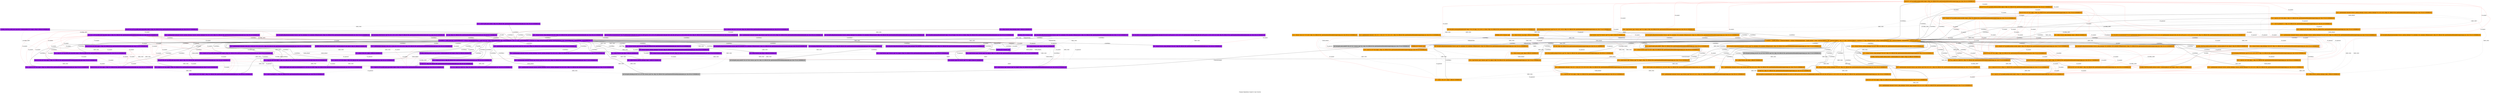 strict graph "Program Dependency Graph for 'main' function" {
label="Program Dependency Graph for 'main' function";
Node0x5616e7a3ecc0 [fillcolor=orange, label="{  call void @llvm.dbg.declare(metadata %struct._tag* %3, metadata !140, metadata !DIExpression()), !dbg !141, DBGLOC file ./partitioned/multithreaded/orange/orange_rpc.c line 133 col 14 ENDDBGLOC}", shape="record", side="orange/orange", style=filled];
Node0x5616e7a3ee70 [fillcolor=orange, label="{  call void @llvm.dbg.declare(metadata %struct._nextrpc_datatype* %5, metadata !144, metadata !DIExpression()), !dbg !167, DBGLOC file ./partitioned/multithreaded/orange/orange_rpc.c line 138 col 22 ENDDBGLOC}", shape="record", side="orange/orange", style=filled];
Node0x5616e7a3eed0 [fillcolor=orange, label="{  %28 = getelementptr inbounds %struct._nextrpc_datatype, %struct._nextrpc_datatype* %5, i32 0, i32 0, !dbg !137, DBGLOC file ./partitioned/multithreaded/orange/orange_rpc.c line 178 col 22 ENDDBGLOC}", shape="record", side="orange/orange", style=filled];
Node0x5616e7a1f960 [fillcolor=orange, label="{  store i32 1, i32* @_handle_nextrpc.inited, align 4, !dbg !120, DBGLOC file ./partitioned/multithreaded/orange/orange_rpc.c line 158 col 16 ENDDBGLOC}", shape="record", side="orange/orange", style=filled];
Node0x5616e7a34910 [fillcolor=orange, label="{  call void @llvm.memcpy.p0i8.p0i8.i64(i8* align 1 %14, i8* align 1 %15, i64 12, i1 false), !dbg !124, DBGLOC file ./partitioned/multithreaded/orange/orange_rpc.c line 160 col 19 ENDDBGLOC}", shape="record", side="orange/orange", style=filled];
Node0x5616e7a40aa0 [fillcolor=orange, label="{  %18 = getelementptr inbounds \{ i64, i32 \}, \{ i64, i32 \}* %7, i32 0, i32 1, !dbg !124, DBGLOC file ./partitioned/multithreaded/orange/orange_rpc.c line 160 col 19 ENDDBGLOC}", shape="record", side="orange/orange", style=filled];
Node0x5616e7a40a10 [fillcolor=orange, label="{  %14 = bitcast \{ i64, i32 \}* %7 to i8*, !dbg !124, DBGLOC file ./partitioned/multithreaded/orange/orange_rpc.c line 160 col 19 ENDDBGLOC}", shape="record", side="orange/orange", style=filled];
Node0x55b3f9905440 [fillcolor=purple, label="{  call void @llvm.dbg.declare(metadata %struct._nextrpc_datatype* %5, metadata !115, metadata !DIExpression()), !dbg !138, DBGLOC file ./partitioned/multithreaded/purple/purple_rpc.c line 138 col 22 ENDDBGLOC}", shape="record", side="purple/purple", style=filled];
Node0x55b3f9905890 [fillcolor=purple, label="{  call void @llvm.var.annotation(i8* %8, i8* getelementptr inbounds ([12 x i8], [12 x i8]* @.str.3, i32 0, i32 0), i8* getelementptr inbounds ([48 x i8], [48 x i8]* @.str.1.4, i32 0, i32 0), i32 138), !dbg !87, DBGLOC file ./partitioned/multithreaded/purple/purple_rpc.c line 138 col 5 ENDDBGLOC}", shape="record", side="purple/purple", style=filled];
Node0x55b3f99054d0 [fillcolor=purple, label="{  %26 = getelementptr inbounds %struct._nextrpc_datatype, %struct._nextrpc_datatype* %5, i32 0, i32 0, !dbg !111, DBGLOC file ./partitioned/multithreaded/purple/purple_rpc.c line 169 col 9 ENDDBGLOC}", shape="record", side="purple/purple", style=filled];
Node0x55b3f99055f0 [annotation="TAG_OKAY", dbginfo="Name: 6 on line 148 column 5 in file ./partitioned/multithreaded/purple/purple_rpc.c (local)", fillcolor=purple, label="{  %6 = alloca %struct._okay_datatype, align 1, DBGLOC  ENDDBGLOC}", shape="record", side="purple/purple", style=filled];
Node0x55b3f99052c0 [fillcolor=purple, label="{  call void @llvm.dbg.declare(metadata %struct._tag* %4, metadata !113, metadata !DIExpression()), !dbg !114, DBGLOC file ./partitioned/multithreaded/purple/purple_rpc.c line 134 col 14 ENDDBGLOC}", shape="record", side="purple/purple", style=filled];
Node0x5616e7a3ede0 [fillcolor=orange, label="{  call void @tag_write(%struct._tag* %4, i32 1, i32 1, i32 2), !dbg !131, DBGLOC file ./partitioned/multithreaded/orange/orange_rpc.c line 174 col 5 ENDDBGLOC}", shape="record", side="orange/orange", style=filled];
Node0x55b3f98f9a70 [fillcolor=purple, label="{  ret void, !dbg !127, DBGLOC file ./partitioned/multithreaded/purple/purple_rpc.c line 183 col 1 ENDDBGLOC}", shape="record", side="purple/purple", style=filled];
Node0x5616e7a37d00 [fillcolor=orange, label="{  %29 = load i32, i32* %28, align 1, !dbg !137, DBGLOC file ./partitioned/multithreaded/orange/orange_rpc.c line 178 col 22 ENDDBGLOC}", shape="record", side="orange/orange", style=filled];
Node0x5616e7a3ed80 [fillcolor=orange, label="{  %4 = alloca %struct._tag, align 1, DBGLOC  ENDDBGLOC}", shape="record", side="orange/orange", style=filled];
Node0x5616e7a3ec60 [fillcolor=orange, label="{  %38 = load %struct._tag*, %struct._tag** %2, align 8, !dbg !146, DBGLOC file ./partitioned/multithreaded/orange/orange_rpc.c line 180 col 5 ENDDBGLOC}", shape="record", side="orange/orange", style=filled];
Node0x5616e7a3d250 [color="blue", fillcolor=orange, label="{FORMAL_OUT: 0 %struct._tag*}", shape="record", side="orange/orange", style=filled];
Node0x5616e7a3ef90 [annotation="TAG_OKAY", dbginfo="Name: 6 on line 143 column 5 in file ./partitioned/multithreaded/orange/orange_rpc.c (local)", fillcolor=orange, label="{  %6 = alloca %struct._okay_datatype, align 1, DBGLOC  ENDDBGLOC}", shape="record", side="orange/orange", style=filled];
Node0x5616e7a357c0 [fillcolor=orange, label="{  store i8* %13, i8** @_handle_nextrpc.psocket, align 8, !dbg !123, DBGLOC file ./partitioned/multithreaded/orange/orange_rpc.c line 159 col 17 ENDDBGLOC}", shape="record", side="orange/orange", style=filled];
Node0x5616e7a51560 [fillcolor=orange, label="{  store i32 %33, i32* %35, align 1, !dbg !144, DBGLOC file ./partitioned/multithreaded/orange/orange_rpc.c line 179 col 16 ENDDBGLOC}", shape="record", side="orange/orange", style=filled];
Node0x55b3f99056b0 [fillcolor=purple, label="{  %38 = bitcast %struct._okay_datatype* %6 to i8*, !dbg !125, DBGLOC file ./partitioned/multithreaded/purple/purple_rpc.c line 180 col 32 ENDDBGLOC}", shape="record", side="purple/purple", style=filled];
Node0x55b3f99056e0 [fillcolor=purple, label="{  %14 = bitcast \{ i64, i32 \}* %7 to i8*, !dbg !105, DBGLOC file ./partitioned/multithreaded/purple/purple_rpc.c line 165 col 19 ENDDBGLOC}", shape="record", side="purple/purple", style=filled];
Node0x55b3f99257b0 [fillcolor=purple, label="{GLOBAL_VALUE:@_notify_next_tag.inited = internal global i32 0, align 4, !dbg !0, DBGLOC  ENDDBGLOC}", shape="record", side="purple/purple", style=filled];
Node0x5616e7a37c90 [fillcolor=orange, label="{  %26 = load i8*, i8** @_handle_nextrpc.psocket, align 8, !dbg !134, DBGLOC file ./partitioned/multithreaded/orange/orange_rpc.c line 176 col 19 ENDDBGLOC}", shape="record", side="orange/orange", style=filled];
Node0x55b3f98f8ea0 [fillcolor=purple, label="{  %13 = call i8* @xdc_pub_socket(), !dbg !103, DBGLOC file ./partitioned/multithreaded/purple/purple_rpc.c line 164 col 19 ENDDBGLOC}", shape="record", side="purple/purple", style=filled];
Node0x5616e7a34a90 [fillcolor=orange, label="{  %21 = call i32 @sleep(i32 1), !dbg !126, DBGLOC file ./partitioned/multithreaded/orange/orange_rpc.c line 161 col 9 ENDDBGLOC}", shape="record", side="orange/orange", style=filled];
Node0x55b3f99059e0 [fillcolor=purple, label="{  store i8* %13, i8** @_notify_next_tag.psocket, align 8, !dbg !104, DBGLOC file ./partitioned/multithreaded/purple/purple_rpc.c line 164 col 17 ENDDBGLOC}", shape="record", side="purple/purple", style=filled];
Node0x55b3f99052f0 [fillcolor=purple, label="{  call void @tag_write(%struct._tag* %4, i32 1, i32 1, i32 2), !dbg !97, DBGLOC file ./partitioned/multithreaded/purple/purple_rpc.c line 154 col 5 ENDDBGLOC}", shape="record", side="purple/purple", style=filled];
Node0x5616e7a35240 [fillcolor=orange, label="{  %33 = load i32, i32* %32, align 1, !dbg !141, DBGLOC file ./partitioned/multithreaded/orange/orange_rpc.c line 179 col 22 ENDDBGLOC}", shape="record", side="orange/orange", style=filled];
Node0x5616e7a3eba0 [fillcolor=orange, label="{  store %struct._tag* %0, %struct._tag** %2, align 8, DBGLOC  ENDDBGLOC}", shape="record", side="orange/orange", style=filled];
Node0x5616e7a3e370 [fillcolor=orange, label="{  call void @llvm.var.annotation(i8* %9, i8* getelementptr inbounds ([9 x i8], [9 x i8]* @.str.2.6, i32 0, i32 0), i8* getelementptr inbounds ([48 x i8], [48 x i8]* @.str.1.5, i32 0, i32 0), i32 143), !dbg !115, DBGLOC file ./partitioned/multithreaded/orange/orange_rpc.c line 143 col 5 ENDDBGLOC}", shape="record", side="orange/orange", style=filled];
Node0x55b3f99058f0 [fillcolor=purple, label="{  call void @llvm.var.annotation(i8* %9, i8* getelementptr inbounds ([9 x i8], [9 x i8]* @.str.2.5, i32 0, i32 0), i8* getelementptr inbounds ([48 x i8], [48 x i8]* @.str.1.4, i32 0, i32 0), i32 148), !dbg !96, DBGLOC file ./partitioned/multithreaded/purple/purple_rpc.c line 148 col 5 ENDDBGLOC}", shape="record", side="purple/purple", style=filled];
Node0x55b3f99057a0 [fillcolor=purple, label="{  store i32 1, i32* @_notify_next_tag.inited, align 4, !dbg !101, DBGLOC file ./partitioned/multithreaded/purple/purple_rpc.c line 163 col 16 ENDDBGLOC}", shape="record", side="purple/purple", style=filled];
Node0x5616e7a3ef30 [fillcolor=orange, label="{  %32 = getelementptr inbounds %struct._nextrpc_datatype, %struct._nextrpc_datatype* %5, i32 0, i32 1, !dbg !141, DBGLOC file ./partitioned/multithreaded/orange/orange_rpc.c line 179 col 22 ENDDBGLOC}", shape="record", side="orange/orange", style=filled];
Node0x5616e7a523c0 [fillcolor=orange, label="{\<\<ENTRY\>\> _handle_nextrpc \<\<0x5616e79db480\> = distinct !DISubprogram(name: \"_handle_nextrpc\", scope: \<0x5616e79dd020\>, file: \<0x5616e79dd020\>, line: 117, type: \<0x5616e79dda20\>, scopeLine: 117, flags: DIFlagPrototyped, spFlags: DISPFlagDefinition, unit: \<0x5616e79db048\>, retainedNodes: \<0x5616e79d3920\>)\>}", shape="record", side="orange/orange", style=filled];
Node0x55b3f98fa2b0 [color="blue", fillcolor=purple, label="{FORMAL_OUT: 0 %struct._tag*}", shape="record", side="purple/purple", style=filled];
Node0x5616e7a37be0 [fillcolor=orange, label="{  %19 = load i32, i32* %18, align 1, !dbg !124, DBGLOC file ./partitioned/multithreaded/orange/orange_rpc.c line 160 col 19 ENDDBGLOC}", shape="record", side="orange/orange", style=filled];
Node0x55b3f98f8ff0 [fillcolor=purple, label="{  call void @llvm.memcpy.p0i8.p0i8.i64(i8* align 1 %14, i8* align 1 %15, i64 12, i1 false), !dbg !105, DBGLOC file ./partitioned/multithreaded/purple/purple_rpc.c line 165 col 19 ENDDBGLOC}", shape="record", side="purple/purple", style=filled];
Node0x55b3f9905080 [fillcolor=purple, label="{  call void @llvm.dbg.declare(metadata %struct._tag** %2, metadata !109, metadata !DIExpression()), !dbg !110, DBGLOC file ./partitioned/multithreaded/purple/purple_rpc.c line 117 col 33 ENDDBGLOC}", shape="record", side="purple/purple", style=filled];
Node0x55b3f98f90b0 [fillcolor=purple, label="{  %24 = getelementptr inbounds %struct._tag, %struct._tag* %23, i32 0, i32 0, !dbg !110, DBGLOC file ./partitioned/multithreaded/purple/purple_rpc.c line 169 col 22 ENDDBGLOC}", shape="record", side="purple/purple", style=filled];
Node0x55b3f98f9660 [fillcolor=purple, label="{\<\<ENTRY\>\> _notify_next_tag \<\<0x55b3f988e430\> = distinct !DISubprogram(name: \"_notify_next_tag\", scope: \<0x55b3f988ec60\>, file: \<0x55b3f988ec60\>, line: 117, type: \<0x55b3f98903b0\>, scopeLine: 117, flags: DIFlagPrototyped, spFlags: DISPFlagDefinition, unit: \<0x55b3f988e548\>, retainedNodes: \<0x55b3f988e340\>)\>}", shape="record", side="purple/purple", style=filled];
Node0x55b3f9917130 [fillcolor=purple, label="{GLOBAL_VALUE:@_notify_next_tag.psocket = internal global i8* null, align 8, !dbg !31, DBGLOC  ENDDBGLOC}", shape="record", side="purple/purple", style=filled];
Node0x5616e7a37bb0 [fillcolor=orange, label="{  %23 = load i8*, i8** @_handle_nextrpc.ssocket, align 8, !dbg !128, DBGLOC file ./partitioned/multithreaded/orange/orange_rpc.c line 173 col 23 ENDDBGLOC}", shape="record", side="orange/orange", style=filled];
Node0x5616e7a3eea0 [fillcolor=orange, label="{  %8 = bitcast %struct._nextrpc_datatype* %5 to i8*, !dbg !107, DBGLOC file ./partitioned/multithreaded/orange/orange_rpc.c line 138 col 5 ENDDBGLOC}", shape="record", side="orange/orange", style=filled];
Node0x55b3f99256f0 [fillcolor=purple, label="{GLOBAL_VALUE:@_notify_next_tag.ssocket = internal global i8* null, align 8, !dbg !34, DBGLOC  ENDDBGLOC}", shape="record", side="purple/purple", style=filled];
Node0x5616e7a35210 [fillcolor=orange, label="{  br i1 %11, label %22, label %12, !dbg !119, DBGLOC file ./partitioned/multithreaded/orange/orange_rpc.c line 157 col 9 ENDDBGLOC}", shape="record", side="orange/orange", style=filled];
Node0x5616e7a3ecf0 [fillcolor=orange, label="{  call void @tag_write(%struct._tag* %3, i32 2, i32 2, i32 1), !dbg !116, DBGLOC file ./partitioned/multithreaded/orange/orange_rpc.c line 149 col 5 ENDDBGLOC}", shape="record", side="orange/orange", style=filled];
Node0x55b3f9905620 [fillcolor=purple, label="{  call void @llvm.dbg.declare(metadata %struct._okay_datatype* %6, metadata !141, metadata !DIExpression()), !dbg !147, DBGLOC file ./partitioned/multithreaded/purple/purple_rpc.c line 148 col 19 ENDDBGLOC}", shape="record", side="purple/purple", style=filled];
Node0x55b3f98f9220 [fillcolor=purple, label="{  %28 = getelementptr inbounds %struct._tag, %struct._tag* %27, i32 0, i32 1, !dbg !114, DBGLOC file ./partitioned/multithreaded/purple/purple_rpc.c line 170 col 22 ENDDBGLOC}", shape="record", side="purple/purple", style=filled];
Node0x5616e7a345f0 [fillcolor=orange, label="{  %37 = load i32, i32* %36, align 1, !dbg !145, DBGLOC file ./partitioned/multithreaded/orange/orange_rpc.c line 180 col 22 ENDDBGLOC}", shape="record", side="orange/orange", style=filled];
Node0x5616e7a65dc0 [fillcolor=orange, label="{GLOBAL_VALUE:@_handle_nextrpc.inited = internal global i32 0, align 4, !dbg !23, DBGLOC  ENDDBGLOC}", shape="record", side="orange/orange", style=filled];
Node0x5616e7a3ebd0 [fillcolor=orange, label="{  call void @llvm.dbg.declare(metadata %struct._tag** %2, metadata !138, metadata !DIExpression()), !dbg !139, DBGLOC file ./partitioned/multithreaded/orange/orange_rpc.c line 117 col 32 ENDDBGLOC}", shape="record", side="orange/orange", style=filled];
Node0x55b3f98f8e40 [fillcolor=purple, label="{  %35 = load i8*, i8** @_notify_next_tag.psocket, align 8, !dbg !121, DBGLOC file ./partitioned/multithreaded/purple/purple_rpc.c line 179 col 19 ENDDBGLOC}", shape="record", side="purple/purple", style=filled];
Node0x55b3f9905b30 [fillcolor=purple, label="{  store i32 %33, i32* %34, align 1, !dbg !120, DBGLOC file ./partitioned/multithreaded/purple/purple_rpc.c line 171 col 13 ENDDBGLOC}", shape="record", side="purple/purple", style=filled];
Node0x55b3f98e3d90 [fillcolor=purple, label="{  %2 = alloca %struct._tag*, align 8, DBGLOC  ENDDBGLOC}", shape="record", side="purple/purple", style=filled];
Node0x5616e7a51530 [fillcolor=orange, label="{  store i32 %29, i32* %31, align 1, !dbg !140, DBGLOC file ./partitioned/multithreaded/orange/orange_rpc.c line 178 col 16 ENDDBGLOC}", shape="record", side="orange/orange", style=filled];
Node0x5616e7a357f0 [fillcolor=orange, label="{  store i8* %20, i8** @_handle_nextrpc.ssocket, align 8, !dbg !125, DBGLOC file ./partitioned/multithreaded/orange/orange_rpc.c line 160 col 17 ENDDBGLOC}", shape="record", side="orange/orange", style=filled];
Node0x5616e7a3d090 [color="blue", fillcolor=orange, label="{FORMAL_IN: 0 %struct._tag*}", shape="record", side="orange/orange", style=filled];
Node0x5616e7a3ef00 [fillcolor=orange, label="{  %24 = bitcast %struct._nextrpc_datatype* %5 to i8*, !dbg !129, DBGLOC file ./partitioned/multithreaded/orange/orange_rpc.c line 173 col 32 ENDDBGLOC}", shape="record", side="orange/orange", style=filled];
Node0x55b3f9905470 [fillcolor=purple, label="{  %8 = bitcast %struct._nextrpc_datatype* %5 to i8*, !dbg !87, DBGLOC file ./partitioned/multithreaded/purple/purple_rpc.c line 138 col 5 ENDDBGLOC}", shape="record", side="purple/purple", style=filled];
Node0x55b3f99051a0 [fillcolor=purple, label="{  %31 = load %struct._tag*, %struct._tag** %2, align 8, !dbg !117, DBGLOC file ./partitioned/multithreaded/purple/purple_rpc.c line 171 col 15 ENDDBGLOC}", shape="record", side="purple/purple", style=filled];
Node0x5616e7a515d0 [fillcolor=orange, label="{  store i32 %37, i32* %39, align 1, !dbg !148, DBGLOC file ./partitioned/multithreaded/orange/orange_rpc.c line 180 col 16 ENDDBGLOC}", shape="record", side="orange/orange", style=filled];
Node0x5616e7a214d0 [fillcolor=orange, label="{  %11 = icmp ne i32 %10, 0, !dbg !117, DBGLOC file ./partitioned/multithreaded/orange/orange_rpc.c line 157 col 10 ENDDBGLOC}", shape="record", side="orange/orange", style=filled];
Node0x5616e7a348e0 [fillcolor=orange, label="{  %20 = call i8* @xdc_sub_socket(i64 %17, i32 %19), !dbg !124, DBGLOC file ./partitioned/multithreaded/orange/orange_rpc.c line 160 col 19 ENDDBGLOC}", shape="record", side="orange/orange", style=filled];
Node0x5616e7a3eb70 [fillcolor=orange, label="{  %2 = alloca %struct._tag*, align 8, DBGLOC  ENDDBGLOC}", shape="record", side="orange/orange", style=filled];
Node0x5616e7a3ec00 [fillcolor=orange, label="{  %34 = load %struct._tag*, %struct._tag** %2, align 8, !dbg !142, DBGLOC file ./partitioned/multithreaded/orange/orange_rpc.c line 179 col 5 ENDDBGLOC}", shape="record", side="orange/orange", style=filled];
Node0x55b3f98f9280 [fillcolor=purple, label="{  %32 = getelementptr inbounds %struct._tag, %struct._tag* %31, i32 0, i32 2, !dbg !118, DBGLOC file ./partitioned/multithreaded/purple/purple_rpc.c line 171 col 22 ENDDBGLOC}", shape="record", side="purple/purple", style=filled];
Node0x55b3f99050b0 [fillcolor=purple, label="{  %27 = load %struct._tag*, %struct._tag** %2, align 8, !dbg !113, DBGLOC file ./partitioned/multithreaded/purple/purple_rpc.c line 170 col 15 ENDDBGLOC}", shape="record", side="purple/purple", style=filled];
Node0x55b3f9905740 [fillcolor=purple, label="{  %10 = load i32, i32* @_notify_next_tag.inited, align 4, !dbg !98, DBGLOC file ./partitioned/multithreaded/purple/purple_rpc.c line 162 col 10 ENDDBGLOC}", shape="record", side="purple/purple", style=filled];
Node0x55b3f9905350 [fillcolor=purple, label="{  %15 = bitcast %struct._tag* %4 to i8*, !dbg !105, DBGLOC file ./partitioned/multithreaded/purple/purple_rpc.c line 165 col 19 ENDDBGLOC}", shape="record", side="purple/purple", style=filled];
Node0x55b3f9905500 [fillcolor=purple, label="{  %34 = getelementptr inbounds %struct._nextrpc_datatype, %struct._nextrpc_datatype* %5, i32 0, i32 2, !dbg !119, DBGLOC file ./partitioned/multithreaded/purple/purple_rpc.c line 171 col 9 ENDDBGLOC}", shape="record", side="purple/purple", style=filled];
Node0x55b3f9905a10 [fillcolor=purple, label="{  store i8* %20, i8** @_notify_next_tag.ssocket, align 8, !dbg !106, DBGLOC file ./partitioned/multithreaded/purple/purple_rpc.c line 165 col 17 ENDDBGLOC}", shape="record", side="purple/purple", style=filled];
Node0x5616e7a3ed50 [fillcolor=orange, label="{  %15 = bitcast %struct._tag* %3 to i8*, !dbg !124, DBGLOC file ./partitioned/multithreaded/orange/orange_rpc.c line 160 col 19 ENDDBGLOC}", shape="record", side="orange/orange", style=filled];
Node0x55b3f99055c0 [fillcolor=purple, label="{  %36 = bitcast %struct._nextrpc_datatype* %5 to i8*, !dbg !122, DBGLOC file ./partitioned/multithreaded/purple/purple_rpc.c line 179 col 28 ENDDBGLOC}", shape="record", side="purple/purple", style=filled];
Node0x55b3f9905650 [fillcolor=purple, label="{  %9 = bitcast %struct._okay_datatype* %6 to i8*, !dbg !96, DBGLOC file ./partitioned/multithreaded/purple/purple_rpc.c line 148 col 5 ENDDBGLOC}", shape="record", side="purple/purple", style=filled];
Node0x55b3f98fa1f0 [color="blue", fillcolor=purple, label="{FORMAL_IN: 0 %struct._tag*}", shape="record", side="purple/purple", style=filled];
Node0x5616e7a1faa0 [fillcolor=orange, label="{  call void @llvm.var.annotation(i8* %8, i8* getelementptr inbounds ([12 x i8], [12 x i8]* @.str.4, i32 0, i32 0), i8* getelementptr inbounds ([48 x i8], [48 x i8]* @.str.1.5, i32 0, i32 0), i32 138), !dbg !107, DBGLOC file ./partitioned/multithreaded/orange/orange_rpc.c line 138 col 5 ENDDBGLOC}", shape="record", side="orange/orange", style=filled];
Node0x55b3f9905230 [fillcolor=purple, label="{  call void @tag_write(%struct._tag* %3, i32 2, i32 2, i32 1), !dbg !88, DBGLOC file ./partitioned/multithreaded/purple/purple_rpc.c line 144 col 5 ENDDBGLOC}", shape="record", side="purple/purple", style=filled];
Node0x55b3f9905200 [fillcolor=purple, label="{  call void @llvm.dbg.declare(metadata %struct._tag* %3, metadata !111, metadata !DIExpression()), !dbg !112, DBGLOC file ./partitioned/multithreaded/purple/purple_rpc.c line 133 col 14 ENDDBGLOC}", shape="record", side="purple/purple", style=filled];
Node0x5616e7a3efc0 [fillcolor=orange, label="{  call void @llvm.dbg.declare(metadata %struct._okay_datatype* %6, metadata !169, metadata !DIExpression()), !dbg !175, DBGLOC file ./partitioned/multithreaded/orange/orange_rpc.c line 143 col 19 ENDDBGLOC}", shape="record", side="orange/orange", style=filled];
Node0x55b3f9905260 [fillcolor=purple, label="{  %4 = alloca %struct._tag, align 1, DBGLOC  ENDDBGLOC}", shape="record", side="purple/purple", style=filled];
Node0x5616e7a3ed20 [dbginfo="Name: xdc_blocking_recv on line 173 column 5 in file ./partitioned/multithreaded/orange/orange_rpc.c (local)", fillcolor="gray", label="{  call void @xdc_blocking_recv(i8* %23, i8* %24, %struct._tag* %3), !dbg !130, DBGLOC file ./partitioned/multithreaded/orange/orange_rpc.c line 173 col 5 ENDDBGLOC}", shape="record", side="orange/orange", style="filled"];
Node0x55b3f9905b00 [fillcolor=purple, label="{  store i32 %29, i32* %30, align 1, !dbg !116, DBGLOC file ./partitioned/multithreaded/purple/purple_rpc.c line 170 col 13 ENDDBGLOC}", shape="record", side="purple/purple", style=filled];
Node0x5616e7a7df80 [fillcolor=orange, label="{GLOBAL_VALUE:@_handle_nextrpc.ssocket = internal global i8* null, align 8, !dbg !51, DBGLOC  ENDDBGLOC}", shape="record", side="orange/orange", style=filled];
Node0x55b3f9905710 [fillcolor=purple, label="{  %16 = getelementptr inbounds \{ i64, i32 \}, \{ i64, i32 \}* %7, i32 0, i32 0, !dbg !105, DBGLOC file ./partitioned/multithreaded/purple/purple_rpc.c line 165 col 19 ENDDBGLOC}", shape="record", side="purple/purple", style=filled];
Node0x55b3f9905410 [annotation="TAG_NEXTRPC", dbginfo="Name: 5 on line 138 column 5 in file ./partitioned/multithreaded/purple/purple_rpc.c (local)", fillcolor=purple, label="{  %5 = alloca %struct._nextrpc_datatype, align 1, DBGLOC  ENDDBGLOC}", shape="record", side="purple/purple", style=filled];
Node0x55b3f9905050 [fillcolor=purple, label="{  store %struct._tag* %0, %struct._tag** %2, align 8, DBGLOC  ENDDBGLOC}", shape="record", side="purple/purple", style=filled];
Node0x5616e7a3ec30 [fillcolor=orange, label="{  %30 = load %struct._tag*, %struct._tag** %2, align 8, !dbg !138, DBGLOC file ./partitioned/multithreaded/orange/orange_rpc.c line 178 col 5 ENDDBGLOC}", shape="record", side="orange/orange", style=filled];
Node0x5616e7a3edb0 [fillcolor=orange, label="{  call void @llvm.dbg.declare(metadata %struct._tag* %4, metadata !142, metadata !DIExpression()), !dbg !143, DBGLOC file ./partitioned/multithreaded/orange/orange_rpc.c line 134 col 14 ENDDBGLOC}", shape="record", side="orange/orange", style=filled];
Node0x5616e7a40a70 [fillcolor=orange, label="{  %10 = load i32, i32* @_handle_nextrpc.inited, align 4, !dbg !117, DBGLOC file ./partitioned/multithreaded/orange/orange_rpc.c line 157 col 10 ENDDBGLOC}", shape="record", side="orange/orange", style=filled];
Node0x55b3f9905770 [fillcolor=purple, label="{  %18 = getelementptr inbounds \{ i64, i32 \}, \{ i64, i32 \}* %7, i32 0, i32 1, !dbg !105, DBGLOC file ./partitioned/multithreaded/purple/purple_rpc.c line 165 col 19 ENDDBGLOC}", shape="record", side="purple/purple", style=filled];
Node0x55b3f9905df0 [fillcolor=purple, label="{  %29 = load i32, i32* %28, align 1, !dbg !114, DBGLOC file ./partitioned/multithreaded/purple/purple_rpc.c line 170 col 22 ENDDBGLOC}", shape="record", side="purple/purple", style=filled];
Node0x55b3f98f9690 [fillcolor=purple, label="{  br label %22, !dbg !108, DBGLOC file ./partitioned/multithreaded/purple/purple_rpc.c line 167 col 5 ENDDBGLOC}", shape="record", side="purple/purple", style=filled];
Node0x55b3f9905860 [fillcolor=purple, label="{  %11 = icmp ne i32 %10, 0, !dbg !98, DBGLOC file ./partitioned/multithreaded/purple/purple_rpc.c line 162 col 10 ENDDBGLOC}", shape="record", side="purple/purple", style=filled];
Node0x5616e7a3ef60 [fillcolor=orange, label="{  %36 = getelementptr inbounds %struct._nextrpc_datatype, %struct._nextrpc_datatype* %5, i32 0, i32 2, !dbg !145, DBGLOC file ./partitioned/multithreaded/orange/orange_rpc.c line 180 col 22 ENDDBGLOC}", shape="record", side="orange/orange", style=filled];
Node0x5616e7a40a40 [fillcolor=orange, label="{  %16 = getelementptr inbounds \{ i64, i32 \}, \{ i64, i32 \}* %7, i32 0, i32 0, !dbg !124, DBGLOC file ./partitioned/multithreaded/orange/orange_rpc.c line 160 col 19 ENDDBGLOC}", shape="record", side="orange/orange", style=filled];
Node0x55b3f98f8e70 [fillcolor=purple, label="{  %37 = load i8*, i8** @_notify_next_tag.ssocket, align 8, !dbg !124, DBGLOC file ./partitioned/multithreaded/purple/purple_rpc.c line 180 col 23 ENDDBGLOC}", shape="record", side="purple/purple", style=filled];
Node0x5616e7a37b40 [fillcolor=orange, label="{  %17 = load i64, i64* %16, align 1, !dbg !124, DBGLOC file ./partitioned/multithreaded/orange/orange_rpc.c line 160 col 19 ENDDBGLOC}", shape="record", side="orange/orange", style=filled];
Node0x55b3f9905ad0 [fillcolor=purple, label="{  store i32 %25, i32* %26, align 1, !dbg !112, DBGLOC file ./partitioned/multithreaded/purple/purple_rpc.c line 169 col 13 ENDDBGLOC}", shape="record", side="purple/purple", style=filled];
Node0x5616e7a3fa10 [fillcolor=orange, label="{  %35 = getelementptr inbounds %struct._tag, %struct._tag* %34, i32 0, i32 1, !dbg !143, DBGLOC file ./partitioned/multithreaded/orange/orange_rpc.c line 179 col 12 ENDDBGLOC}", shape="record", side="orange/orange", style=filled];
Node0x5616e7a34870 [fillcolor=orange, label="{  %13 = call i8* @xdc_pub_socket(), !dbg !122, DBGLOC file ./partitioned/multithreaded/orange/orange_rpc.c line 159 col 19 ENDDBGLOC}", shape="record", side="orange/orange", style=filled];
Node0x5616e7a3ee40 [dbginfo="Name: xdc_asyn_send on line 176 column 5 in file ./partitioned/multithreaded/orange/orange_rpc.c (local)", fillcolor="gray", label="{  call void @xdc_asyn_send(i8* %26, i8* %27, %struct._tag* %4), !dbg !136, DBGLOC file ./partitioned/multithreaded/orange/orange_rpc.c line 176 col 5 ENDDBGLOC}", shape="record", side="orange/orange", style="filled"];
Node0x5616e7a51500 [fillcolor=orange, label="{  store i32 0, i32* %25, align 1, !dbg !133, DBGLOC file ./partitioned/multithreaded/orange/orange_rpc.c line 175 col 12 ENDDBGLOC}", shape="record", side="orange/orange", style=filled];
Node0x55b3f9905320 [dbginfo="Name: xdc_blocking_recv on line 180 column 5 in file ./partitioned/multithreaded/purple/purple_rpc.c (local)", fillcolor="gray", label="{  call void @xdc_blocking_recv(i8* %37, i8* %38, %struct._tag* %4), !dbg !126, DBGLOC file ./partitioned/multithreaded/purple/purple_rpc.c line 180 col 5 ENDDBGLOC}", shape="record", side="purple/purple", style="filled"];
Node0x55b3f99051d0 [fillcolor=purple, label="{  %3 = alloca %struct._tag, align 1, DBGLOC  ENDDBGLOC}", shape="record", side="purple/purple", style=filled];
Node0x5616e7a409e0 [fillcolor=orange, label="{  %7 = alloca \{ i64, i32 \}, align 1, DBGLOC  ENDDBGLOC}", shape="record", side="orange/orange", style=filled];
Node0x55b3f9905680 [fillcolor=purple, label="{  %7 = alloca \{ i64, i32 \}, align 1, DBGLOC  ENDDBGLOC}", shape="record", side="purple/purple", style=filled];
Node0x55b3f9905dc0 [fillcolor=purple, label="{  %19 = load i32, i32* %18, align 1, !dbg !105, DBGLOC file ./partitioned/multithreaded/purple/purple_rpc.c line 165 col 19 ENDDBGLOC}", shape="record", side="purple/purple", style=filled];
Node0x5616e7a527c0 [fillcolor=orange, label="{  ret void, !dbg !149, DBGLOC file ./partitioned/multithreaded/orange/orange_rpc.c line 181 col 1 ENDDBGLOC}", shape="record", side="orange/orange", style=filled];
Node0x5616e7a3f020 [fillcolor=orange, label="{  %27 = bitcast %struct._okay_datatype* %6 to i8*, !dbg !135, DBGLOC file ./partitioned/multithreaded/orange/orange_rpc.c line 176 col 28 ENDDBGLOC}", shape="record", side="orange/orange", style=filled];
Node0x5616e7a77370 [fillcolor=orange, label="{  call void @_handle_nextrpc(%struct._tag* %5), !dbg !82, DBGLOC file ./partitioned/multithreaded/orange/orange_rpc.c line 288 col 1 ENDDBGLOC}", shape="record", side="orange/orange", style=filled];
Node0x5616e7a3ec90 [fillcolor=orange, label="{  %3 = alloca %struct._tag, align 1, DBGLOC  ENDDBGLOC}", shape="record", side="orange/orange", style=filled];
Node0x55b3f9905b60 [fillcolor=purple, label="{  br i1 %11, label %22, label %12, !dbg !100, DBGLOC file ./partitioned/multithreaded/purple/purple_rpc.c line 162 col 9 ENDDBGLOC}", shape="record", side="purple/purple", style=filled];
Node0x55b3f9905e20 [fillcolor=purple, label="{  %33 = load i32, i32* %32, align 1, !dbg !118, DBGLOC file ./partitioned/multithreaded/purple/purple_rpc.c line 171 col 22 ENDDBGLOC}", shape="record", side="purple/purple", style=filled];
Node0x55b3f9905d60 [fillcolor=purple, label="{  %17 = load i64, i64* %16, align 1, !dbg !105, DBGLOC file ./partitioned/multithreaded/purple/purple_rpc.c line 165 col 19 ENDDBGLOC}", shape="record", side="purple/purple", style=filled];
Node0x55b3f99054a0 [fillcolor=purple, label="{  %30 = getelementptr inbounds %struct._nextrpc_datatype, %struct._nextrpc_datatype* %5, i32 0, i32 1, !dbg !115, DBGLOC file ./partitioned/multithreaded/purple/purple_rpc.c line 170 col 9 ENDDBGLOC}", shape="record", side="purple/purple", style=filled];
Node0x5616e7a3fc60 [fillcolor=orange, label="{  %39 = getelementptr inbounds %struct._tag, %struct._tag* %38, i32 0, i32 2, !dbg !147, DBGLOC file ./partitioned/multithreaded/orange/orange_rpc.c line 180 col 12 ENDDBGLOC}", shape="record", side="orange/orange", style=filled];
Node0x5616e7a3f6b0 [fillcolor=orange, label="{  %31 = getelementptr inbounds %struct._tag, %struct._tag* %30, i32 0, i32 0, !dbg !139, DBGLOC file ./partitioned/multithreaded/orange/orange_rpc.c line 178 col 12 ENDDBGLOC}", shape="record", side="orange/orange", style=filled];
Node0x55b3f98f9370 [fillcolor=purple, label="{  %21 = call i32 @sleep(i32 1), !dbg !107, DBGLOC file ./partitioned/multithreaded/purple/purple_rpc.c line 166 col 9 ENDDBGLOC}", shape="record", side="purple/purple", style=filled];
Node0x5616e7a52430 [fillcolor=orange, label="{  br label %22, !dbg !127, DBGLOC file ./partitioned/multithreaded/orange/orange_rpc.c line 162 col 5 ENDDBGLOC}", shape="record", side="orange/orange", style=filled];
Node0x5616e7a7dee0 [fillcolor=orange, label="{GLOBAL_VALUE:@_handle_nextrpc.psocket = internal global i8* null, align 8, !dbg !48, DBGLOC  ENDDBGLOC}", shape="record", side="orange/orange", style=filled];
Node0x55b3f99050e0 [fillcolor=purple, label="{  %23 = load %struct._tag*, %struct._tag** %2, align 8, !dbg !109, DBGLOC file ./partitioned/multithreaded/purple/purple_rpc.c line 169 col 15 ENDDBGLOC}", shape="record", side="purple/purple", style=filled];
Node0x55b3f9905290 [dbginfo="Name: xdc_asyn_send on line 179 column 5 in file ./partitioned/multithreaded/purple/purple_rpc.c (local)", fillcolor="gray", label="{  call void @xdc_asyn_send(i8* %35, i8* %36, %struct._tag* %3), !dbg !123, DBGLOC file ./partitioned/multithreaded/purple/purple_rpc.c line 179 col 5 ENDDBGLOC}", shape="record", side="purple/purple", style="filled"];
Node0x5616e7a3eff0 [fillcolor=orange, label="{  %9 = bitcast %struct._okay_datatype* %6 to i8*, !dbg !115, DBGLOC file ./partitioned/multithreaded/orange/orange_rpc.c line 143 col 5 ENDDBGLOC}", shape="record", side="orange/orange", style=filled];
Node0x5616e7a3ee10 [annotation="TAG_NEXTRPC", dbginfo="Name: 5 on line 138 column 5 in file ./partitioned/multithreaded/orange/orange_rpc.c (local)", fillcolor=orange, label="{  %5 = alloca %struct._nextrpc_datatype, align 1, DBGLOC  ENDDBGLOC}", shape="record", side="orange/orange", style=filled];
Node0x5616e7a3f050 [fillcolor=orange, label="{  %25 = getelementptr inbounds %struct._okay_datatype, %struct._okay_datatype* %6, i32 0, i32 0, !dbg !132, DBGLOC file ./partitioned/multithreaded/orange/orange_rpc.c line 175 col 10 ENDDBGLOC}", shape="record", side="orange/orange", style=filled];
Node0x55b3f98f8fc0 [fillcolor=purple, label="{  %20 = call i8* @xdc_sub_socket_non_blocking(i64 %17, i32 %19, i32 1000), !dbg !105, DBGLOC file ./partitioned/multithreaded/purple/purple_rpc.c line 165 col 19 ENDDBGLOC}", shape="record", side="purple/purple", style=filled];
Node0x55b3f9905d90 [fillcolor=purple, label="{  %25 = load i32, i32* %24, align 1, !dbg !110, DBGLOC file ./partitioned/multithreaded/purple/purple_rpc.c line 169 col 22 ENDDBGLOC}", shape="record", side="purple/purple", style=filled];
N [pos="0,25!", shape=polygon, side=green, style=invis];
S [pos="0,-25!", shape=polygon, side=orange, style=invis];
Node0x5616e7a3ecc0 -- Node0x5616e7a3ec90  [label="{DEF_USE}", style="dotted"];
Node0x5616e7a3ecc0 -- Node0x5616e7a523c0  [label="{CONTROL}"];
Node0x5616e7a3ecc0 -- S  [style=invis];
Node0x5616e7a3ee70 -- Node0x5616e7a3ee10  [label="{DEF_USE}", style="dotted"];
Node0x5616e7a3ee70 -- Node0x5616e7a523c0  [label="{CONTROL}"];
Node0x5616e7a3ee70 -- S  [style=invis];
Node0x5616e7a3eed0 -- Node0x5616e7a3ee10  [label="{DEF_USE}", style="dotted"];
Node0x5616e7a3eed0 -- Node0x5616e7a37d00  [label="{DATA_READ}", style="dotted"];
Node0x5616e7a3eed0 -- Node0x5616e7a523c0  [label="{CONTROL}"];
Node0x5616e7a3eed0 -- S  [style=invis];
Node0x5616e7a1f960 -- Node0x5616e7a3eba0  [color="red", label="{D_ALIAS}", penwidth="2.0", style="dotted"];
Node0x5616e7a1f960 -- Node0x5616e7a3ec30  [color="red", label="{D_ALIAS}", penwidth="2.0", style="dotted"];
Node0x5616e7a1f960 -- Node0x5616e7a3ec00  [color="red", label="{D_ALIAS}", penwidth="2.0", style="dotted"];
Node0x5616e7a1f960 -- Node0x5616e7a3ec60  [color="red", label="{D_ALIAS}", penwidth="2.0", style="dotted"];
Node0x5616e7a1f960 -- Node0x5616e7a40a70  [color="red", label="{D_ALIAS}", penwidth="2.0", style="dotted"];
Node0x5616e7a1f960 -- Node0x5616e7a37b40  [color="red", label="{D_ALIAS}", penwidth="2.0", style="dotted"];
Node0x5616e7a1f960 -- Node0x5616e7a37be0  [color="red", label="{D_ALIAS}", penwidth="2.0", style="dotted"];
Node0x5616e7a1f960 -- Node0x5616e7a37bb0  [color="red", label="{D_ALIAS}", penwidth="2.0", style="dotted"];
Node0x5616e7a1f960 -- Node0x5616e7a37c90  [color="red", label="{D_ALIAS}", penwidth="2.0", style="dotted"];
Node0x5616e7a1f960 -- Node0x5616e7a37d00  [color="red", label="{D_ALIAS}", penwidth="2.0", style="dotted"];
Node0x5616e7a1f960 -- Node0x5616e7a35240  [color="red", label="{D_ALIAS}", penwidth="2.0", style="dotted"];
Node0x5616e7a1f960 -- Node0x5616e7a345f0  [color="red", label="{D_ALIAS}", penwidth="2.0", style="dotted"];
Node0x5616e7a1f960 -- Node0x5616e7a357c0  [color="red", label="{D_ALIAS}", penwidth="2.0", style="dotted"];
Node0x5616e7a1f960 -- Node0x5616e7a357f0  [color="red", label="{D_ALIAS}", penwidth="2.0", style="dotted"];
Node0x5616e7a1f960 -- Node0x5616e7a51500  [color="red", label="{D_ALIAS}", penwidth="2.0", style="dotted"];
Node0x5616e7a1f960 -- Node0x5616e7a51530  [color="red", label="{D_ALIAS}", penwidth="2.0", style="dotted"];
Node0x5616e7a1f960 -- Node0x5616e7a51560  [color="red", label="{D_ALIAS}", penwidth="2.0", style="dotted"];
Node0x5616e7a1f960 -- Node0x5616e7a515d0  [color="red", label="{D_ALIAS}", penwidth="2.0", style="dotted"];
Node0x5616e7a1f960 -- Node0x5616e7a523c0  [label="{CONTROL}"];
Node0x5616e7a1f960 -- Node0x5616e7a65dc0  [label="{GLOBAL_DEP}", style="dotted"];
Node0x5616e7a1f960 -- S  [style=invis];
Node0x5616e7a34910 -- Node0x5616e7a3ed50  [label="{DEF_USE}", style="dotted"];
Node0x5616e7a34910 -- Node0x5616e7a40a10  [label="{DEF_USE}", style="dotted"];
Node0x5616e7a34910 -- Node0x5616e7a523c0  [label="{CONTROL}"];
Node0x5616e7a34910 -- S  [style=invis];
Node0x5616e7a40aa0 -- Node0x5616e7a409e0  [label="{DEF_USE}", style="dotted"];
Node0x5616e7a40aa0 -- Node0x5616e7a37be0  [label="{DATA_READ}", style="dotted"];
Node0x5616e7a40aa0 -- Node0x5616e7a523c0  [label="{CONTROL}"];
Node0x5616e7a40aa0 -- S  [style=invis];
Node0x5616e7a40a10 -- Node0x5616e7a409e0  [color="red", label="{D_ALIAS}", penwidth="2.0", style="dotted"];
Node0x5616e7a40a10 -- Node0x5616e7a523c0  [label="{CONTROL}"];
Node0x5616e7a40a10 -- S  [style=invis];
Node0x55b3f9905440 -- Node0x55b3f9905410  [label="{DEF_USE}", style="dotted"];
Node0x55b3f9905440 -- Node0x55b3f98f9660  [label="{CONTROL}"];
Node0x55b3f9905440 -- N  [style=invis];
Node0x55b3f9905890 -- Node0x55b3f9905470  [label="{DEF_USE}", style="dotted"];
Node0x55b3f9905890 -- Node0x55b3f98f9660  [label="{CONTROL}"];
Node0x55b3f9905890 -- N  [style=invis];
Node0x55b3f99054d0 -- Node0x55b3f9905410  [label="{DEF_USE}", style="dotted"];
Node0x55b3f99054d0 -- Node0x55b3f9905ad0  [label="{DEF_USE}", style="dotted"];
Node0x55b3f99054d0 -- Node0x55b3f98f9660  [label="{CONTROL}"];
Node0x55b3f99054d0 -- N  [style=invis];
Node0x55b3f99055f0 -- Node0x55b3f9905620  [label="{DEF_USE}", style="dotted"];
Node0x55b3f99055f0 -- Node0x55b3f9905650  [color="red", label="{D_ALIAS}", penwidth="2.0", style="dotted"];
Node0x55b3f99055f0 -- Node0x55b3f99056b0  [color="red", label="{D_ALIAS}", penwidth="2.0", style="dotted"];
Node0x55b3f99055f0 -- Node0x55b3f98f9660  [label="{CONTROL}"];
Node0x55b3f99055f0 -- N  [style=invis];
Node0x55b3f99052c0 -- Node0x55b3f9905260  [label="{DEF_USE}", style="dotted"];
Node0x55b3f99052c0 -- Node0x55b3f98f9660  [label="{CONTROL}"];
Node0x55b3f99052c0 -- N  [style=invis];
Node0x5616e7a3ede0 -- Node0x5616e7a3ed80  [label="{DEF_USE}", style="dotted"];
Node0x5616e7a3ede0 -- Node0x5616e7a523c0  [label="{CONTROL}"];
Node0x5616e7a3ede0 -- S  [style=invis];
Node0x55b3f98f9a70 -- Node0x55b3f98f9660  [label="{CONTROL}"];
Node0x55b3f98f9a70 -- N  [style=invis];
Node0x5616e7a37d00 -- Node0x5616e7a34a90  [label="{D_general}", style="dotted"];
Node0x5616e7a37d00 -- Node0x5616e7a3ecf0  [label="{D_general}", style="dotted"];
Node0x5616e7a37d00 -- Node0x5616e7a51530  [label="{DEF_USE}", style="dotted"];
Node0x5616e7a37d00 -- Node0x5616e7a523c0  [label="{CONTROL}"];
Node0x5616e7a37d00 -- S  [style=invis];
Node0x5616e7a3ed80 -- Node0x5616e7a3edb0  [label="{DEF_USE}", style="dotted"];
Node0x5616e7a3ed80 -- Node0x5616e7a3ee40  [label="{DEF_USE}", style="dotted"];
Node0x5616e7a3ed80 -- Node0x5616e7a523c0  [label="{CONTROL}"];
Node0x5616e7a3ec60 -- Node0x5616e7a3eb70  [label="{DATA_READ}", style="dotted"];
Node0x5616e7a3ec60 -- Node0x5616e7a3eba0  [label="{RAW}", style="dotted"];
Node0x5616e7a3ec60 -- Node0x5616e7a3fc60  [label="{DEF_USE}", style="dotted"];
Node0x5616e7a3ec60 -- Node0x5616e7a3d250  [label="{D_general}", style="dotted"];
Node0x5616e7a3ec60 -- Node0x5616e7a523c0  [label="{CONTROL}"];
Node0x5616e7a3ec60 -- S  [style=invis];
Node0x5616e7a3d250 -- Node0x5616e7a3ec30  [label="{D_general}", style="dotted"];
Node0x5616e7a3d250 -- Node0x5616e7a3ec00  [label="{D_general}", style="dotted"];
Node0x5616e7a3d250 -- Node0x5616e7a523c0  [color="blue", label="{PARAMETER}", style="dashed"];
Node0x5616e7a3d250 -- Node0x5616e7a3d090  [color="blue", label="{PARAMETER}", style="dashed"];
Node0x5616e7a3d250 -- S  [style=invis];
Node0x5616e7a3ef90 -- Node0x5616e7a3efc0  [label="{DEF_USE}", style="dotted"];
Node0x5616e7a3ef90 -- Node0x5616e7a3eff0  [color="red", label="{D_ALIAS}", penwidth="2.0", style="dotted"];
Node0x5616e7a3ef90 -- Node0x5616e7a3f050  [label="{DEF_USE}", style="dotted"];
Node0x5616e7a3ef90 -- Node0x5616e7a3f020  [color="red", label="{D_ALIAS}", penwidth="2.0", style="dotted"];
Node0x5616e7a3ef90 -- Node0x5616e7a523c0  [label="{CONTROL}"];
Node0x5616e7a3ef90 -- S  [style=invis];
Node0x5616e7a357c0 -- Node0x5616e7a40a70  [color="red", label="{D_ALIAS}", penwidth="2.0", style="dotted"];
Node0x5616e7a357c0 -- Node0x5616e7a37bb0  [color="red", label="{D_ALIAS}", penwidth="2.0", style="dotted"];
Node0x5616e7a357c0 -- Node0x5616e7a37c90  [color="red", label="{D_ALIAS}", penwidth="2.0", style="dotted"];
Node0x5616e7a357c0 -- Node0x5616e7a357f0  [color="red", label="{D_ALIAS}", penwidth="2.0", style="dotted"];
Node0x5616e7a357c0 -- Node0x5616e7a51530  [color="red", label="{D_ALIAS}", penwidth="2.0", style="dotted"];
Node0x5616e7a357c0 -- Node0x5616e7a51560  [color="red", label="{D_ALIAS}", penwidth="2.0", style="dotted"];
Node0x5616e7a357c0 -- Node0x5616e7a515d0  [color="red", label="{D_ALIAS}", penwidth="2.0", style="dotted"];
Node0x5616e7a357c0 -- Node0x5616e7a34870  [label="{DEF_USE}", style="dotted"];
Node0x5616e7a357c0 -- Node0x5616e7a523c0  [label="{CONTROL}"];
Node0x5616e7a357c0 -- Node0x5616e7a7dee0  [label="{GLOBAL_DEP}", style="dotted"];
Node0x5616e7a357c0 -- S  [style=invis];
Node0x5616e7a51560 -- Node0x5616e7a40a70  [color="red", label="{D_ALIAS}", penwidth="2.0", style="dotted"];
Node0x5616e7a51560 -- Node0x5616e7a357f0  [color="red", label="{D_ALIAS}", penwidth="2.0", style="dotted"];
Node0x5616e7a51560 -- Node0x5616e7a51530  [color="red", label="{D_ALIAS}", penwidth="2.0", style="dotted"];
Node0x5616e7a51560 -- Node0x5616e7a37bb0  [color="red", label="{D_ALIAS}", penwidth="2.0", style="dotted"];
Node0x5616e7a51560 -- Node0x5616e7a37c90  [color="red", label="{D_ALIAS}", penwidth="2.0", style="dotted"];
Node0x5616e7a51560 -- Node0x5616e7a515d0  [color="red", label="{D_ALIAS}", penwidth="2.0", style="dotted"];
Node0x5616e7a51560 -- Node0x5616e7a35240  [label="{DEF_USE}", style="dotted"];
Node0x5616e7a51560 -- Node0x5616e7a3fa10  [label="{DEF_USE}", style="dotted"];
Node0x5616e7a51560 -- Node0x5616e7a523c0  [label="{CONTROL}"];
Node0x5616e7a51560 -- S  [style=invis];
Node0x55b3f99056b0 -- Node0x55b3f9905320  [label="{DEF_USE}", style="dotted"];
Node0x55b3f99056b0 -- Node0x55b3f98f9660  [label="{CONTROL}"];
Node0x55b3f99056e0 -- Node0x55b3f9905680  [color="red", label="{D_ALIAS}", penwidth="2.0", style="dotted"];
Node0x55b3f99056e0 -- Node0x55b3f98f8ff0  [label="{DEF_USE}", style="dotted"];
Node0x55b3f99056e0 -- Node0x55b3f98f9660  [label="{CONTROL}"];
Node0x55b3f99056e0 -- N  [style=invis];
Node0x55b3f99257b0 -- Node0x55b3f98f9660  [label="{SCOPE}"];
Node0x55b3f99257b0 -- Node0x55b3f99057a0  [label="{GLOBAL_DEP}", style="dotted"];
Node0x55b3f99257b0 -- Node0x55b3f9905740  [label="{GLOBAL_DEP}", style="dotted"];
Node0x55b3f99257b0 -- N  [style=invis];
Node0x5616e7a37c90 -- Node0x5616e7a357f0  [color="red", label="{D_ALIAS}", penwidth="2.0", style="dotted"];
Node0x5616e7a37c90 -- Node0x5616e7a51530  [color="red", label="{D_ALIAS}", penwidth="2.0", style="dotted"];
Node0x5616e7a37c90 -- Node0x5616e7a515d0  [color="red", label="{D_ALIAS}", penwidth="2.0", style="dotted"];
Node0x5616e7a37c90 -- Node0x5616e7a3ecf0  [label="{D_general}", style="dotted"];
Node0x5616e7a37c90 -- Node0x5616e7a34a90  [label="{D_general}", style="dotted"];
Node0x5616e7a37c90 -- Node0x5616e7a3ee40  [label="{DEF_USE}", style="dotted"];
Node0x5616e7a37c90 -- Node0x5616e7a523c0  [label="{CONTROL}"];
Node0x5616e7a37c90 -- Node0x5616e7a7dee0  [label="{GLOBAL_DEP}", style="dotted"];
Node0x55b3f98f8ea0 -- Node0x55b3f99059e0  [label="{DEF_USE}", style="dotted"];
Node0x55b3f98f8ea0 -- Node0x55b3f98f9660  [label="{CONTROL}"];
Node0x55b3f98f8ea0 -- N  [style=invis];
Node0x5616e7a34a90 -- Node0x5616e7a37bb0  [label="{D_general}", style="dotted"];
Node0x5616e7a34a90 -- Node0x5616e7a35240  [label="{D_general}", style="dotted"];
Node0x5616e7a34a90 -- Node0x5616e7a345f0  [label="{D_general}", style="dotted"];
Node0x5616e7a34a90 -- Node0x5616e7a523c0  [label="{CONTROL}"];
Node0x5616e7a34a90 -- S  [style=invis];
Node0x55b3f99059e0 -- Node0x55b3f9905740  [color="red", label="{D_ALIAS}", penwidth="2.0", style="dotted"];
Node0x55b3f99059e0 -- Node0x55b3f99057a0  [color="red", label="{D_ALIAS}", penwidth="2.0", style="dotted"];
Node0x55b3f99059e0 -- Node0x55b3f9905d90  [color="red", label="{D_ALIAS}", penwidth="2.0", style="dotted"];
Node0x55b3f99059e0 -- Node0x55b3f9905df0  [color="red", label="{D_ALIAS}", penwidth="2.0", style="dotted"];
Node0x55b3f99059e0 -- Node0x55b3f9905e20  [color="red", label="{D_ALIAS}", penwidth="2.0", style="dotted"];
Node0x55b3f99059e0 -- Node0x55b3f98f8e40  [color="red", label="{D_ALIAS}", penwidth="2.0", style="dotted"];
Node0x55b3f99059e0 -- Node0x55b3f98f8e70  [color="red", label="{D_ALIAS}", penwidth="2.0", style="dotted"];
Node0x55b3f99059e0 -- Node0x55b3f9905a10  [color="red", label="{D_ALIAS}", penwidth="2.0", style="dotted"];
Node0x55b3f99059e0 -- Node0x55b3f98f9660  [label="{CONTROL}"];
Node0x55b3f99059e0 -- Node0x55b3f9917130  [label="{GLOBAL_DEP}", style="dotted"];
Node0x55b3f99059e0 -- N  [style=invis];
Node0x55b3f99052f0 -- Node0x55b3f9905260  [label="{DEF_USE}", style="dotted"];
Node0x55b3f99052f0 -- Node0x55b3f98f8e40  [label="{D_general}", style="dotted"];
Node0x55b3f99052f0 -- Node0x55b3f98f8e70  [label="{D_general}", style="dotted"];
Node0x55b3f99052f0 -- Node0x55b3f98f9660  [label="{CONTROL}"];
Node0x55b3f99052f0 -- N  [style=invis];
Node0x5616e7a35240 -- Node0x5616e7a3ef30  [label="{DATA_READ}", style="dotted"];
Node0x5616e7a35240 -- Node0x5616e7a3ecf0  [label="{D_general}", style="dotted"];
Node0x5616e7a35240 -- Node0x5616e7a523c0  [label="{CONTROL}"];
Node0x5616e7a35240 -- S  [style=invis];
Node0x5616e7a3eba0 -- Node0x5616e7a3eb70  [label="{DEF_USE}", style="dotted"];
Node0x5616e7a3eba0 -- Node0x5616e7a40a70  [color="red", label="{D_ALIAS}", penwidth="2.0", style="dotted"];
Node0x5616e7a3eba0 -- Node0x5616e7a3ec30  [label="{RAW}", style="dotted"];
Node0x5616e7a3eba0 -- Node0x5616e7a3ec00  [label="{RAW}", style="dotted"];
Node0x5616e7a3eba0 -- Node0x5616e7a523c0  [label="{CONTROL}"];
Node0x5616e7a3eba0 -- Node0x5616e7a3d090  [label="{D_general}", style="dotted"];
Node0x5616e7a3eba0 -- S  [style=invis];
Node0x5616e7a3e370 -- Node0x5616e7a3eff0  [label="{DEF_USE}", style="dotted"];
Node0x5616e7a3e370 -- Node0x5616e7a523c0  [label="{CONTROL}"];
Node0x5616e7a3e370 -- S  [style=invis];
Node0x55b3f99058f0 -- Node0x55b3f9905650  [label="{DEF_USE}", style="dotted"];
Node0x55b3f99058f0 -- Node0x55b3f98f9660  [label="{CONTROL}"];
Node0x55b3f99058f0 -- N  [style=invis];
Node0x55b3f99057a0 -- Node0x55b3f9905050  [color="red", label="{D_ALIAS}", penwidth="2.0", style="dotted"];
Node0x55b3f99057a0 -- Node0x55b3f99050e0  [color="red", label="{D_ALIAS}", penwidth="2.0", style="dotted"];
Node0x55b3f99057a0 -- Node0x55b3f99050b0  [color="red", label="{D_ALIAS}", penwidth="2.0", style="dotted"];
Node0x55b3f99057a0 -- Node0x55b3f99051a0  [color="red", label="{D_ALIAS}", penwidth="2.0", style="dotted"];
Node0x55b3f99057a0 -- Node0x55b3f9905740  [color="red", label="{D_ALIAS}", penwidth="2.0", style="dotted"];
Node0x55b3f99057a0 -- Node0x55b3f9905d60  [color="red", label="{D_ALIAS}", penwidth="2.0", style="dotted"];
Node0x55b3f99057a0 -- Node0x55b3f9905dc0  [color="red", label="{D_ALIAS}", penwidth="2.0", style="dotted"];
Node0x55b3f99057a0 -- Node0x55b3f9905d90  [color="red", label="{D_ALIAS}", penwidth="2.0", style="dotted"];
Node0x55b3f99057a0 -- Node0x55b3f9905df0  [color="red", label="{D_ALIAS}", penwidth="2.0", style="dotted"];
Node0x55b3f99057a0 -- Node0x55b3f9905e20  [color="red", label="{D_ALIAS}", penwidth="2.0", style="dotted"];
Node0x55b3f99057a0 -- Node0x55b3f98f8e40  [color="red", label="{D_ALIAS}", penwidth="2.0", style="dotted"];
Node0x55b3f99057a0 -- Node0x55b3f98f8e70  [color="red", label="{D_ALIAS}", penwidth="2.0", style="dotted"];
Node0x55b3f99057a0 -- Node0x55b3f9905a10  [color="red", label="{D_ALIAS}", penwidth="2.0", style="dotted"];
Node0x55b3f99057a0 -- Node0x55b3f9905ad0  [color="red", label="{D_ALIAS}", penwidth="2.0", style="dotted"];
Node0x55b3f99057a0 -- Node0x55b3f9905b00  [color="red", label="{D_ALIAS}", penwidth="2.0", style="dotted"];
Node0x55b3f99057a0 -- Node0x55b3f9905b30  [color="red", label="{D_ALIAS}", penwidth="2.0", style="dotted"];
Node0x55b3f99057a0 -- Node0x55b3f98f9660  [label="{CONTROL}"];
Node0x55b3f99057a0 -- N  [style=invis];
Node0x5616e7a3ef30 -- Node0x5616e7a3ee10  [label="{DEF_USE}", style="dotted"];
Node0x5616e7a3ef30 -- Node0x5616e7a523c0  [label="{CONTROL}"];
Node0x5616e7a3ef30 -- S  [style=invis];
Node0x5616e7a523c0 -- Node0x5616e7a3eb70  [label="{CONTROL}"];
Node0x5616e7a523c0 -- Node0x5616e7a3ec90  [label="{CONTROL}"];
Node0x5616e7a523c0 -- Node0x5616e7a3ee10  [label="{CONTROL}"];
Node0x5616e7a523c0 -- Node0x5616e7a409e0  [label="{CONTROL}"];
Node0x5616e7a523c0 -- Node0x5616e7a3ebd0  [label="{CONTROL}"];
Node0x5616e7a523c0 -- Node0x5616e7a3edb0  [label="{CONTROL}"];
Node0x5616e7a523c0 -- Node0x5616e7a3eea0  [label="{CONTROL}"];
Node0x5616e7a523c0 -- Node0x5616e7a1faa0  [label="{CONTROL}"];
Node0x5616e7a523c0 -- Node0x5616e7a3efc0  [label="{CONTROL}"];
Node0x5616e7a523c0 -- Node0x5616e7a3eff0  [label="{CONTROL}"];
Node0x5616e7a523c0 -- Node0x5616e7a3ecf0  [label="{CONTROL}"];
Node0x5616e7a523c0 -- Node0x5616e7a40a70  [label="{CONTROL}"];
Node0x5616e7a523c0 -- Node0x5616e7a214d0  [label="{CONTROL}"];
Node0x5616e7a523c0 -- Node0x5616e7a35210  [label="{CONTROL}"];
Node0x5616e7a523c0 -- Node0x5616e7a34870  [label="{CONTROL}"];
Node0x5616e7a523c0 -- Node0x5616e7a3ed50  [label="{CONTROL}"];
Node0x5616e7a523c0 -- Node0x5616e7a40a40  [label="{CONTROL}"];
Node0x5616e7a523c0 -- Node0x5616e7a37b40  [label="{CONTROL}"];
Node0x5616e7a523c0 -- Node0x5616e7a37be0  [label="{CONTROL}"];
Node0x5616e7a523c0 -- Node0x5616e7a348e0  [label="{CONTROL}"];
Node0x5616e7a523c0 -- Node0x5616e7a357f0  [label="{CONTROL}"];
Node0x5616e7a523c0 -- Node0x5616e7a52430  [label="{CONTROL}"];
Node0x5616e7a523c0 -- Node0x5616e7a37bb0  [label="{CONTROL}"];
Node0x5616e7a523c0 -- Node0x5616e7a3ef00  [label="{CONTROL}"];
Node0x5616e7a523c0 -- Node0x5616e7a3ed20  [label="{CONTROL}"];
Node0x5616e7a523c0 -- Node0x5616e7a3f050  [label="{CONTROL}"];
Node0x5616e7a523c0 -- Node0x5616e7a51500  [label="{CONTROL}"];
Node0x5616e7a523c0 -- Node0x5616e7a3f020  [label="{CONTROL}"];
Node0x5616e7a523c0 -- Node0x5616e7a3ee40  [label="{CONTROL}"];
Node0x5616e7a523c0 -- Node0x5616e7a3ec30  [label="{CONTROL}"];
Node0x5616e7a523c0 -- Node0x5616e7a3f6b0  [label="{CONTROL}"];
Node0x5616e7a523c0 -- Node0x5616e7a51530  [label="{CONTROL}"];
Node0x5616e7a523c0 -- Node0x5616e7a3ec00  [label="{CONTROL}"];
Node0x5616e7a523c0 -- Node0x5616e7a3fa10  [label="{CONTROL}"];
Node0x5616e7a523c0 -- Node0x5616e7a3ef60  [label="{CONTROL}"];
Node0x5616e7a523c0 -- Node0x5616e7a345f0  [label="{CONTROL}"];
Node0x5616e7a523c0 -- Node0x5616e7a3fc60  [label="{CONTROL}"];
Node0x5616e7a523c0 -- Node0x5616e7a515d0  [label="{CONTROL}"];
Node0x5616e7a523c0 -- Node0x5616e7a527c0  [label="{CONTROL}"];
Node0x5616e7a523c0 -- Node0x5616e7a3d090  [color="blue", label="{PARAMETER}", style="dashed"];
Node0x5616e7a523c0 -- Node0x5616e7a65dc0  [label="{SCOPE}"];
Node0x5616e7a523c0 -- Node0x5616e7a7dee0  [label="{SCOPE}"];
Node0x5616e7a523c0 -- Node0x5616e7a7df80  [label="{SCOPE}"];
Node0x5616e7a523c0 -- Node0x5616e7a77370  [label="{CONTROL}"];
Node0x55b3f98fa2b0 -- Node0x55b3f99050e0  [label="{D_general}", style="dotted"];
Node0x55b3f98fa2b0 -- Node0x55b3f99050b0  [label="{D_general}", style="dotted"];
Node0x55b3f98fa2b0 -- Node0x55b3f99051a0  [label="{D_general}", style="dotted"];
Node0x55b3f98fa2b0 -- Node0x55b3f98f9660  [color="blue", label="{PARAMETER}", style="dashed"];
Node0x55b3f98fa2b0 -- Node0x55b3f98fa1f0  [color="blue", label="{PARAMETER}", style="dashed"];
Node0x55b3f98fa2b0 -- N  [style=invis];
Node0x5616e7a37be0 -- Node0x5616e7a409e0  [label="{D_general}", style="dotted"];
Node0x5616e7a37be0 -- Node0x5616e7a348e0  [label="{DEF_USE}", style="dotted"];
Node0x5616e7a37be0 -- S  [style=invis];
Node0x55b3f98f8ff0 -- Node0x55b3f9905350  [label="{DEF_USE}", style="dotted"];
Node0x55b3f98f8ff0 -- Node0x55b3f98f9660  [label="{CONTROL}"];
Node0x55b3f98f8ff0 -- N  [style=invis];
Node0x55b3f9905080 -- Node0x55b3f98e3d90  [label="{DEF_USE}", style="dotted"];
Node0x55b3f9905080 -- Node0x55b3f98f9660  [label="{CONTROL}"];
Node0x55b3f9905080 -- N  [style=invis];
Node0x55b3f98f90b0 -- Node0x55b3f99050e0  [label="{DEF_USE}", style="dotted"];
Node0x55b3f98f90b0 -- Node0x55b3f9905d90  [label="{DATA_READ}", style="dotted"];
Node0x55b3f98f90b0 -- Node0x55b3f98f9660  [label="{CONTROL}"];
Node0x55b3f98f90b0 -- N  [style=invis];
Node0x55b3f98f9660 -- Node0x55b3f98e3d90  [label="{CONTROL}"];
Node0x55b3f98f9660 -- Node0x55b3f99051d0  [label="{CONTROL}"];
Node0x55b3f98f9660 -- Node0x55b3f9905260  [label="{CONTROL}"];
Node0x55b3f98f9660 -- Node0x55b3f9905410  [label="{CONTROL}"];
Node0x55b3f98f9660 -- Node0x55b3f9905680  [label="{CONTROL}"];
Node0x55b3f98f9660 -- Node0x55b3f9905050  [label="{CONTROL}"];
Node0x55b3f98f9660 -- Node0x55b3f9905200  [label="{CONTROL}"];
Node0x55b3f98f9660 -- Node0x55b3f9905470  [label="{CONTROL}"];
Node0x55b3f98f9660 -- Node0x55b3f9905230  [label="{CONTROL}"];
Node0x55b3f98f9660 -- Node0x55b3f9905620  [label="{CONTROL}"];
Node0x55b3f98f9660 -- Node0x55b3f9905650  [label="{CONTROL}"];
Node0x55b3f98f9660 -- Node0x55b3f9905740  [label="{CONTROL}"];
Node0x55b3f98f9660 -- Node0x55b3f9905860  [label="{CONTROL}"];
Node0x55b3f98f9660 -- Node0x55b3f9905b60  [label="{CONTROL}"];
Node0x55b3f98f9660 -- Node0x55b3f9905350  [label="{CONTROL}"];
Node0x55b3f98f9660 -- Node0x55b3f9905710  [label="{CONTROL}"];
Node0x55b3f98f9660 -- Node0x55b3f9905d60  [label="{CONTROL}"];
Node0x55b3f98f9660 -- Node0x55b3f9905770  [label="{CONTROL}"];
Node0x55b3f98f9660 -- Node0x55b3f9905dc0  [label="{CONTROL}"];
Node0x55b3f98f9660 -- Node0x55b3f98f8fc0  [label="{CONTROL}"];
Node0x55b3f98f9660 -- Node0x55b3f9905a10  [label="{CONTROL}"];
Node0x55b3f98f9660 -- Node0x55b3f98f9370  [label="{CONTROL}"];
Node0x55b3f98f9660 -- Node0x55b3f98f9690  [label="{CONTROL}"];
Node0x55b3f98f9660 -- Node0x55b3f99050e0  [label="{CONTROL}"];
Node0x55b3f98f9660 -- Node0x55b3f9905d90  [label="{CONTROL}"];
Node0x55b3f98f9660 -- Node0x55b3f9905ad0  [label="{CONTROL}"];
Node0x55b3f98f9660 -- Node0x55b3f99050b0  [label="{CONTROL}"];
Node0x55b3f98f9660 -- Node0x55b3f98f9220  [label="{CONTROL}"];
Node0x55b3f98f9660 -- Node0x55b3f9905df0  [label="{CONTROL}"];
Node0x55b3f98f9660 -- Node0x55b3f99054a0  [label="{CONTROL}"];
Node0x55b3f98f9660 -- Node0x55b3f9905b00  [label="{CONTROL}"];
Node0x55b3f98f9660 -- Node0x55b3f99051a0  [label="{CONTROL}"];
Node0x55b3f98f9660 -- Node0x55b3f98f9280  [label="{CONTROL}"];
Node0x55b3f98f9660 -- Node0x55b3f9905e20  [label="{CONTROL}"];
Node0x55b3f98f9660 -- Node0x55b3f9905500  [label="{CONTROL}"];
Node0x55b3f98f9660 -- Node0x55b3f9905b30  [label="{CONTROL}"];
Node0x55b3f98f9660 -- Node0x55b3f98f8e40  [label="{CONTROL}"];
Node0x55b3f98f9660 -- Node0x55b3f99055c0  [label="{CONTROL}"];
Node0x55b3f98f9660 -- Node0x55b3f9905290  [label="{CONTROL}"];
Node0x55b3f98f9660 -- Node0x55b3f98f8e70  [label="{CONTROL}"];
Node0x55b3f98f9660 -- Node0x55b3f9905320  [label="{CONTROL}"];
Node0x55b3f98f9660 -- Node0x55b3f98fa1f0  [color="blue", label="{PARAMETER}", style="dashed"];
Node0x55b3f98f9660 -- Node0x55b3f9917130  [label="{SCOPE}"];
Node0x55b3f98f9660 -- Node0x55b3f99256f0  [label="{SCOPE}"];
Node0x55b3f9917130 -- Node0x55b3f98f8e40  [label="{GLOBAL_DEP}", style="dotted"];
Node0x55b3f9917130 -- N  [style=invis];
Node0x5616e7a37bb0 -- Node0x5616e7a357f0  [color="red", label="{D_ALIAS}", penwidth="2.0", style="dotted"];
Node0x5616e7a37bb0 -- Node0x5616e7a51530  [color="red", label="{D_ALIAS}", penwidth="2.0", style="dotted"];
Node0x5616e7a37bb0 -- Node0x5616e7a515d0  [color="red", label="{D_ALIAS}", penwidth="2.0", style="dotted"];
Node0x5616e7a37bb0 -- Node0x5616e7a3ecf0  [label="{D_general}", style="dotted"];
Node0x5616e7a37bb0 -- Node0x5616e7a3ed20  [label="{DEF_USE}", style="dotted"];
Node0x5616e7a37bb0 -- Node0x5616e7a7df80  [label="{GLOBAL_DEP}", style="dotted"];
Node0x5616e7a3eea0 -- Node0x5616e7a3ee10  [color="red", label="{D_ALIAS}", penwidth="2.0", style="dotted"];
Node0x5616e7a3eea0 -- Node0x5616e7a1faa0  [label="{DEF_USE}", style="dotted"];
Node0x5616e7a3eea0 -- S  [style=invis];
Node0x55b3f99256f0 -- Node0x55b3f98f8e70  [label="{GLOBAL_DEP}", style="dotted"];
Node0x55b3f99256f0 -- Node0x55b3f9905a10  [label="{GLOBAL_DEP}", style="dotted"];
Node0x55b3f99256f0 -- N  [style=invis];
Node0x5616e7a35210 -- Node0x5616e7a214d0  [label="{DEF_USE}", style="dotted"];
Node0x5616e7a35210 -- S  [style=invis];
Node0x5616e7a3ecf0 -- Node0x5616e7a3ec90  [label="{DEF_USE}", style="dotted"];
Node0x5616e7a3ecf0 -- Node0x5616e7a345f0  [label="{D_general}", style="dotted"];
Node0x5616e7a3ecf0 -- S  [style=invis];
Node0x55b3f9905620 -- N  [style=invis];
Node0x55b3f98f9220 -- Node0x55b3f99050b0  [label="{DEF_USE}", style="dotted"];
Node0x55b3f98f9220 -- Node0x55b3f9905df0  [label="{DATA_READ}", style="dotted"];
Node0x55b3f98f9220 -- N  [style=invis];
Node0x5616e7a345f0 -- Node0x5616e7a3ef60  [label="{DATA_READ}", style="dotted"];
Node0x5616e7a345f0 -- Node0x5616e7a515d0  [label="{DEF_USE}", style="dotted"];
Node0x5616e7a345f0 -- S  [style=invis];
Node0x5616e7a65dc0 -- Node0x5616e7a40a70  [label="{GLOBAL_DEP}", style="dotted"];
Node0x5616e7a65dc0 -- S  [style=invis];
Node0x5616e7a3ebd0 -- Node0x5616e7a3eb70  [label="{DEF_USE}", style="dotted"];
Node0x5616e7a3ebd0 -- S  [style=invis];
Node0x55b3f98f8e40 -- Node0x55b3f9905a10  [color="red", label="{D_ALIAS}", penwidth="2.0", style="dotted"];
Node0x55b3f98f8e40 -- Node0x55b3f98f9370  [label="{D_general}", style="dotted"];
Node0x55b3f98f8e40 -- Node0x55b3f9905290  [label="{DEF_USE}", style="dotted"];
Node0x55b3f9905b30 -- Node0x55b3f9905500  [label="{DEF_USE}", style="dotted"];
Node0x55b3f9905b30 -- Node0x55b3f9905740  [color="red", label="{D_ALIAS}", penwidth="2.0", style="dotted"];
Node0x55b3f9905b30 -- Node0x55b3f9905ad0  [color="red", label="{D_ALIAS}", penwidth="2.0", style="dotted"];
Node0x55b3f9905b30 -- Node0x55b3f9905b00  [color="red", label="{D_ALIAS}", penwidth="2.0", style="dotted"];
Node0x55b3f9905b30 -- Node0x55b3f9905e20  [label="{DEF_USE}", style="dotted"];
Node0x55b3f9905b30 -- N  [style=invis];
Node0x55b3f98e3d90 -- Node0x55b3f9905050  [label="{DEF_USE}", style="dotted"];
Node0x55b3f98e3d90 -- Node0x55b3f99050e0  [label="{DATA_READ}", style="dotted"];
Node0x55b3f98e3d90 -- Node0x55b3f99050b0  [label="{DATA_READ}", style="dotted"];
Node0x55b3f98e3d90 -- Node0x55b3f99051a0  [label="{DATA_READ}", style="dotted"];
Node0x55b3f98e3d90 -- N  [style=invis];
Node0x5616e7a51530 -- Node0x5616e7a40a70  [color="red", label="{D_ALIAS}", penwidth="2.0", style="dotted"];
Node0x5616e7a51530 -- Node0x5616e7a357f0  [color="red", label="{D_ALIAS}", penwidth="2.0", style="dotted"];
Node0x5616e7a51530 -- Node0x5616e7a515d0  [color="red", label="{D_ALIAS}", penwidth="2.0", style="dotted"];
Node0x5616e7a51530 -- Node0x5616e7a3f6b0  [label="{DEF_USE}", style="dotted"];
Node0x5616e7a51530 -- S  [style=invis];
Node0x5616e7a357f0 -- Node0x5616e7a40a70  [color="red", label="{D_ALIAS}", penwidth="2.0", style="dotted"];
Node0x5616e7a357f0 -- Node0x5616e7a515d0  [color="red", label="{D_ALIAS}", penwidth="2.0", style="dotted"];
Node0x5616e7a357f0 -- Node0x5616e7a348e0  [label="{DEF_USE}", style="dotted"];
Node0x5616e7a357f0 -- Node0x5616e7a7df80  [label="{GLOBAL_DEP}", style="dotted"];
Node0x5616e7a357f0 -- S  [style=invis];
Node0x5616e7a3d090 -- S  [style=invis];
Node0x5616e7a3ef00 -- Node0x5616e7a3ee10  [color="red", label="{D_ALIAS}", penwidth="2.0", style="dotted"];
Node0x5616e7a3ef00 -- Node0x5616e7a3ed20  [label="{DEF_USE}", style="dotted"];
Node0x55b3f9905470 -- Node0x55b3f9905410  [color="red", label="{D_ALIAS}", penwidth="2.0", style="dotted"];
Node0x55b3f9905470 -- N  [style=invis];
Node0x55b3f99051a0 -- Node0x55b3f9905050  [label="{RAW}", style="dotted"];
Node0x55b3f99051a0 -- Node0x55b3f98f9280  [label="{DEF_USE}", style="dotted"];
Node0x55b3f99051a0 -- N  [style=invis];
Node0x5616e7a515d0 -- Node0x5616e7a40a70  [color="red", label="{D_ALIAS}", penwidth="2.0", style="dotted"];
Node0x5616e7a515d0 -- Node0x5616e7a3fc60  [label="{DEF_USE}", style="dotted"];
Node0x5616e7a515d0 -- S  [style=invis];
Node0x5616e7a214d0 -- Node0x5616e7a40a70  [label="{DEF_USE}", style="dotted"];
Node0x5616e7a214d0 -- S  [style=invis];
Node0x5616e7a348e0 -- Node0x5616e7a37b40  [label="{DEF_USE}", style="dotted"];
Node0x5616e7a348e0 -- S  [style=invis];
Node0x5616e7a3eb70 -- Node0x5616e7a3ec30  [label="{DATA_READ}", style="dotted"];
Node0x5616e7a3eb70 -- Node0x5616e7a3ec00  [label="{DATA_READ}", style="dotted"];
Node0x5616e7a3eb70 -- S  [style=invis];
Node0x5616e7a3ec00 -- Node0x5616e7a3fa10  [label="{DEF_USE}", style="dotted"];
Node0x5616e7a3ec00 -- S  [style=invis];
Node0x55b3f98f9280 -- Node0x55b3f9905e20  [label="{DATA_READ}", style="dotted"];
Node0x55b3f98f9280 -- N  [style=invis];
Node0x55b3f99050b0 -- Node0x55b3f9905050  [label="{RAW}", style="dotted"];
Node0x55b3f99050b0 -- N  [style=invis];
Node0x55b3f9905740 -- Node0x55b3f9905050  [color="red", label="{D_ALIAS}", penwidth="2.0", style="dotted"];
Node0x55b3f9905740 -- Node0x55b3f9905860  [label="{DEF_USE}", style="dotted"];
Node0x55b3f9905740 -- Node0x55b3f9905a10  [color="red", label="{D_ALIAS}", penwidth="2.0", style="dotted"];
Node0x55b3f9905740 -- Node0x55b3f9905ad0  [color="red", label="{D_ALIAS}", penwidth="2.0", style="dotted"];
Node0x55b3f9905740 -- Node0x55b3f9905b00  [color="red", label="{D_ALIAS}", penwidth="2.0", style="dotted"];
Node0x55b3f9905740 -- N  [style=invis];
Node0x55b3f9905350 -- Node0x55b3f9905260  [color="red", label="{D_ALIAS}", penwidth="2.0", style="dotted"];
Node0x55b3f9905350 -- N  [style=invis];
Node0x55b3f9905500 -- Node0x55b3f9905410  [label="{DEF_USE}", style="dotted"];
Node0x55b3f9905500 -- N  [style=invis];
Node0x55b3f9905a10 -- Node0x55b3f9905d90  [color="red", label="{D_ALIAS}", penwidth="2.0", style="dotted"];
Node0x55b3f9905a10 -- Node0x55b3f9905df0  [color="red", label="{D_ALIAS}", penwidth="2.0", style="dotted"];
Node0x55b3f9905a10 -- Node0x55b3f9905e20  [color="red", label="{D_ALIAS}", penwidth="2.0", style="dotted"];
Node0x55b3f9905a10 -- Node0x55b3f98f8e70  [color="red", label="{D_ALIAS}", penwidth="2.0", style="dotted"];
Node0x55b3f9905a10 -- Node0x55b3f98f8fc0  [label="{DEF_USE}", style="dotted"];
Node0x55b3f9905a10 -- N  [style=invis];
Node0x5616e7a3ed50 -- Node0x5616e7a3ec90  [color="red", label="{D_ALIAS}", penwidth="2.0", style="dotted"];
Node0x5616e7a3ed50 -- S  [style=invis];
Node0x55b3f99055c0 -- Node0x55b3f9905410  [color="red", label="{D_ALIAS}", penwidth="2.0", style="dotted"];
Node0x55b3f99055c0 -- Node0x55b3f9905290  [label="{DEF_USE}", style="dotted"];
Node0x55b3f9905650 -- N  [style=invis];
Node0x55b3f98fa1f0 -- Node0x55b3f9905050  [label="{D_general}", style="dotted"];
Node0x55b3f98fa1f0 -- N  [style=invis];
Node0x5616e7a1faa0 -- S  [style=invis];
Node0x55b3f9905230 -- Node0x55b3f99051d0  [label="{DEF_USE}", style="dotted"];
Node0x55b3f9905230 -- N  [style=invis];
Node0x55b3f9905200 -- Node0x55b3f99051d0  [label="{DEF_USE}", style="dotted"];
Node0x55b3f9905200 -- N  [style=invis];
Node0x5616e7a3efc0 -- S  [style=invis];
Node0x55b3f9905260 -- Node0x55b3f9905320  [label="{DEF_USE}", style="dotted"];
Node0x5616e7a3ed20 -- Node0x5616e7a3ec90  [label="{DEF_USE}", style="dotted"];
Node0x5616e7a3ed20 -- Node0x55b3f9905290  [label="{CROSSDOMAIN}"];
Node0x55b3f9905b00 -- Node0x55b3f99054a0  [label="{DEF_USE}", style="dotted"];
Node0x55b3f9905b00 -- Node0x55b3f9905ad0  [color="red", label="{D_ALIAS}", penwidth="2.0", style="dotted"];
Node0x55b3f9905b00 -- Node0x55b3f9905df0  [label="{DEF_USE}", style="dotted"];
Node0x55b3f9905b00 -- N  [style=invis];
Node0x5616e7a7df80 -- S  [style=invis];
Node0x55b3f9905710 -- Node0x55b3f9905680  [label="{DEF_USE}", style="dotted"];
Node0x55b3f9905710 -- Node0x55b3f9905d60  [label="{DATA_READ}", style="dotted"];
Node0x55b3f9905710 -- N  [style=invis];
Node0x55b3f9905410 -- Node0x55b3f99054a0  [label="{DEF_USE}", style="dotted"];
Node0x55b3f9905410 -- N  [style=invis];
Node0x55b3f9905050 -- Node0x55b3f99050e0  [label="{RAW}", style="dotted"];
Node0x55b3f9905050 -- N  [style=invis];
Node0x5616e7a3ec30 -- Node0x5616e7a3f6b0  [label="{DEF_USE}", style="dotted"];
Node0x5616e7a3ec30 -- S  [style=invis];
Node0x5616e7a3edb0 -- S  [style=invis];
Node0x5616e7a40a70 -- Node0x5616e7a51500  [color="red", label="{D_ALIAS}", penwidth="2.0", style="dotted"];
Node0x5616e7a40a70 -- S  [style=invis];
Node0x55b3f9905770 -- Node0x55b3f9905680  [label="{DEF_USE}", style="dotted"];
Node0x55b3f9905770 -- Node0x55b3f9905dc0  [label="{DATA_READ}", style="dotted"];
Node0x55b3f9905770 -- N  [style=invis];
Node0x55b3f9905df0 -- N  [style=invis];
Node0x55b3f98f9690 -- N  [style=invis];
Node0x55b3f9905860 -- Node0x55b3f9905b60  [label="{DEF_USE}", style="dotted"];
Node0x55b3f9905860 -- N  [style=invis];
Node0x5616e7a3ef60 -- Node0x5616e7a3ee10  [label="{DEF_USE}", style="dotted"];
Node0x5616e7a3ef60 -- S  [style=invis];
Node0x5616e7a40a40 -- Node0x5616e7a409e0  [label="{DEF_USE}", style="dotted"];
Node0x5616e7a40a40 -- Node0x5616e7a37b40  [label="{DATA_READ}", style="dotted"];
Node0x5616e7a40a40 -- S  [style=invis];
Node0x55b3f98f8e70 -- Node0x55b3f98f9370  [label="{D_general}", style="dotted"];
Node0x55b3f98f8e70 -- Node0x55b3f9905320  [label="{DEF_USE}", style="dotted"];
Node0x5616e7a37b40 -- Node0x5616e7a409e0  [label="{D_general}", style="dotted"];
Node0x5616e7a37b40 -- S  [style=invis];
Node0x55b3f9905ad0 -- Node0x55b3f9905d90  [label="{DEF_USE}", style="dotted"];
Node0x55b3f9905ad0 -- N  [style=invis];
Node0x5616e7a3fa10 -- S  [style=invis];
Node0x5616e7a34870 -- S  [style=invis];
Node0x5616e7a3ee40 -- Node0x55b3f9905320  [label="{CROSSDOMAIN}"];
Node0x5616e7a3ee40 -- Node0x5616e7a3f020  [label="{DEF_USE}", style="dotted"];
Node0x5616e7a51500 -- Node0x5616e7a3f050  [label="{DEF_USE}", style="dotted"];
Node0x5616e7a51500 -- S  [style=invis];
Node0x55b3f99051d0 -- Node0x55b3f9905290  [label="{DEF_USE}", style="dotted"];
Node0x5616e7a409e0 -- S  [style=invis];
Node0x55b3f9905680 -- Node0x55b3f9905d60  [label="{D_general}", style="dotted"];
Node0x55b3f9905680 -- Node0x55b3f9905dc0  [label="{D_general}", style="dotted"];
Node0x55b3f9905680 -- N  [style=invis];
Node0x55b3f9905dc0 -- Node0x55b3f98f8fc0  [label="{DEF_USE}", style="dotted"];
Node0x55b3f9905dc0 -- N  [style=invis];
Node0x5616e7a527c0 -- Node0x5616e7a77370  [label="{D_general}", style="dotted"];
Node0x5616e7a527c0 -- S  [style=invis];
Node0x5616e7a77370 -- S  [style=invis];
Node0x55b3f9905b60 -- N  [style=invis];
Node0x55b3f9905e20 -- N  [style=invis];
Node0x55b3f9905d60 -- Node0x55b3f98f8fc0  [label="{DEF_USE}", style="dotted"];
Node0x55b3f9905d60 -- N  [style=invis];
Node0x55b3f99054a0 -- N  [style=invis];
Node0x5616e7a3fc60 -- S  [style=invis];
Node0x5616e7a3f6b0 -- S  [style=invis];
Node0x55b3f98f9370 -- N  [style=invis];
Node0x5616e7a52430 -- S  [style=invis];
Node0x5616e7a7dee0 -- S  [style=invis];
Node0x55b3f99050e0 -- N  [style=invis];
Node0x5616e7a3eff0 -- S  [style=invis];
Node0x5616e7a3ee10 -- S  [style=invis];
Node0x5616e7a3f050 -- S  [style=invis];
Node0x55b3f98f8fc0 -- N  [style=invis];
Node0x55b3f9905d90 -- N  [style=invis];
}
